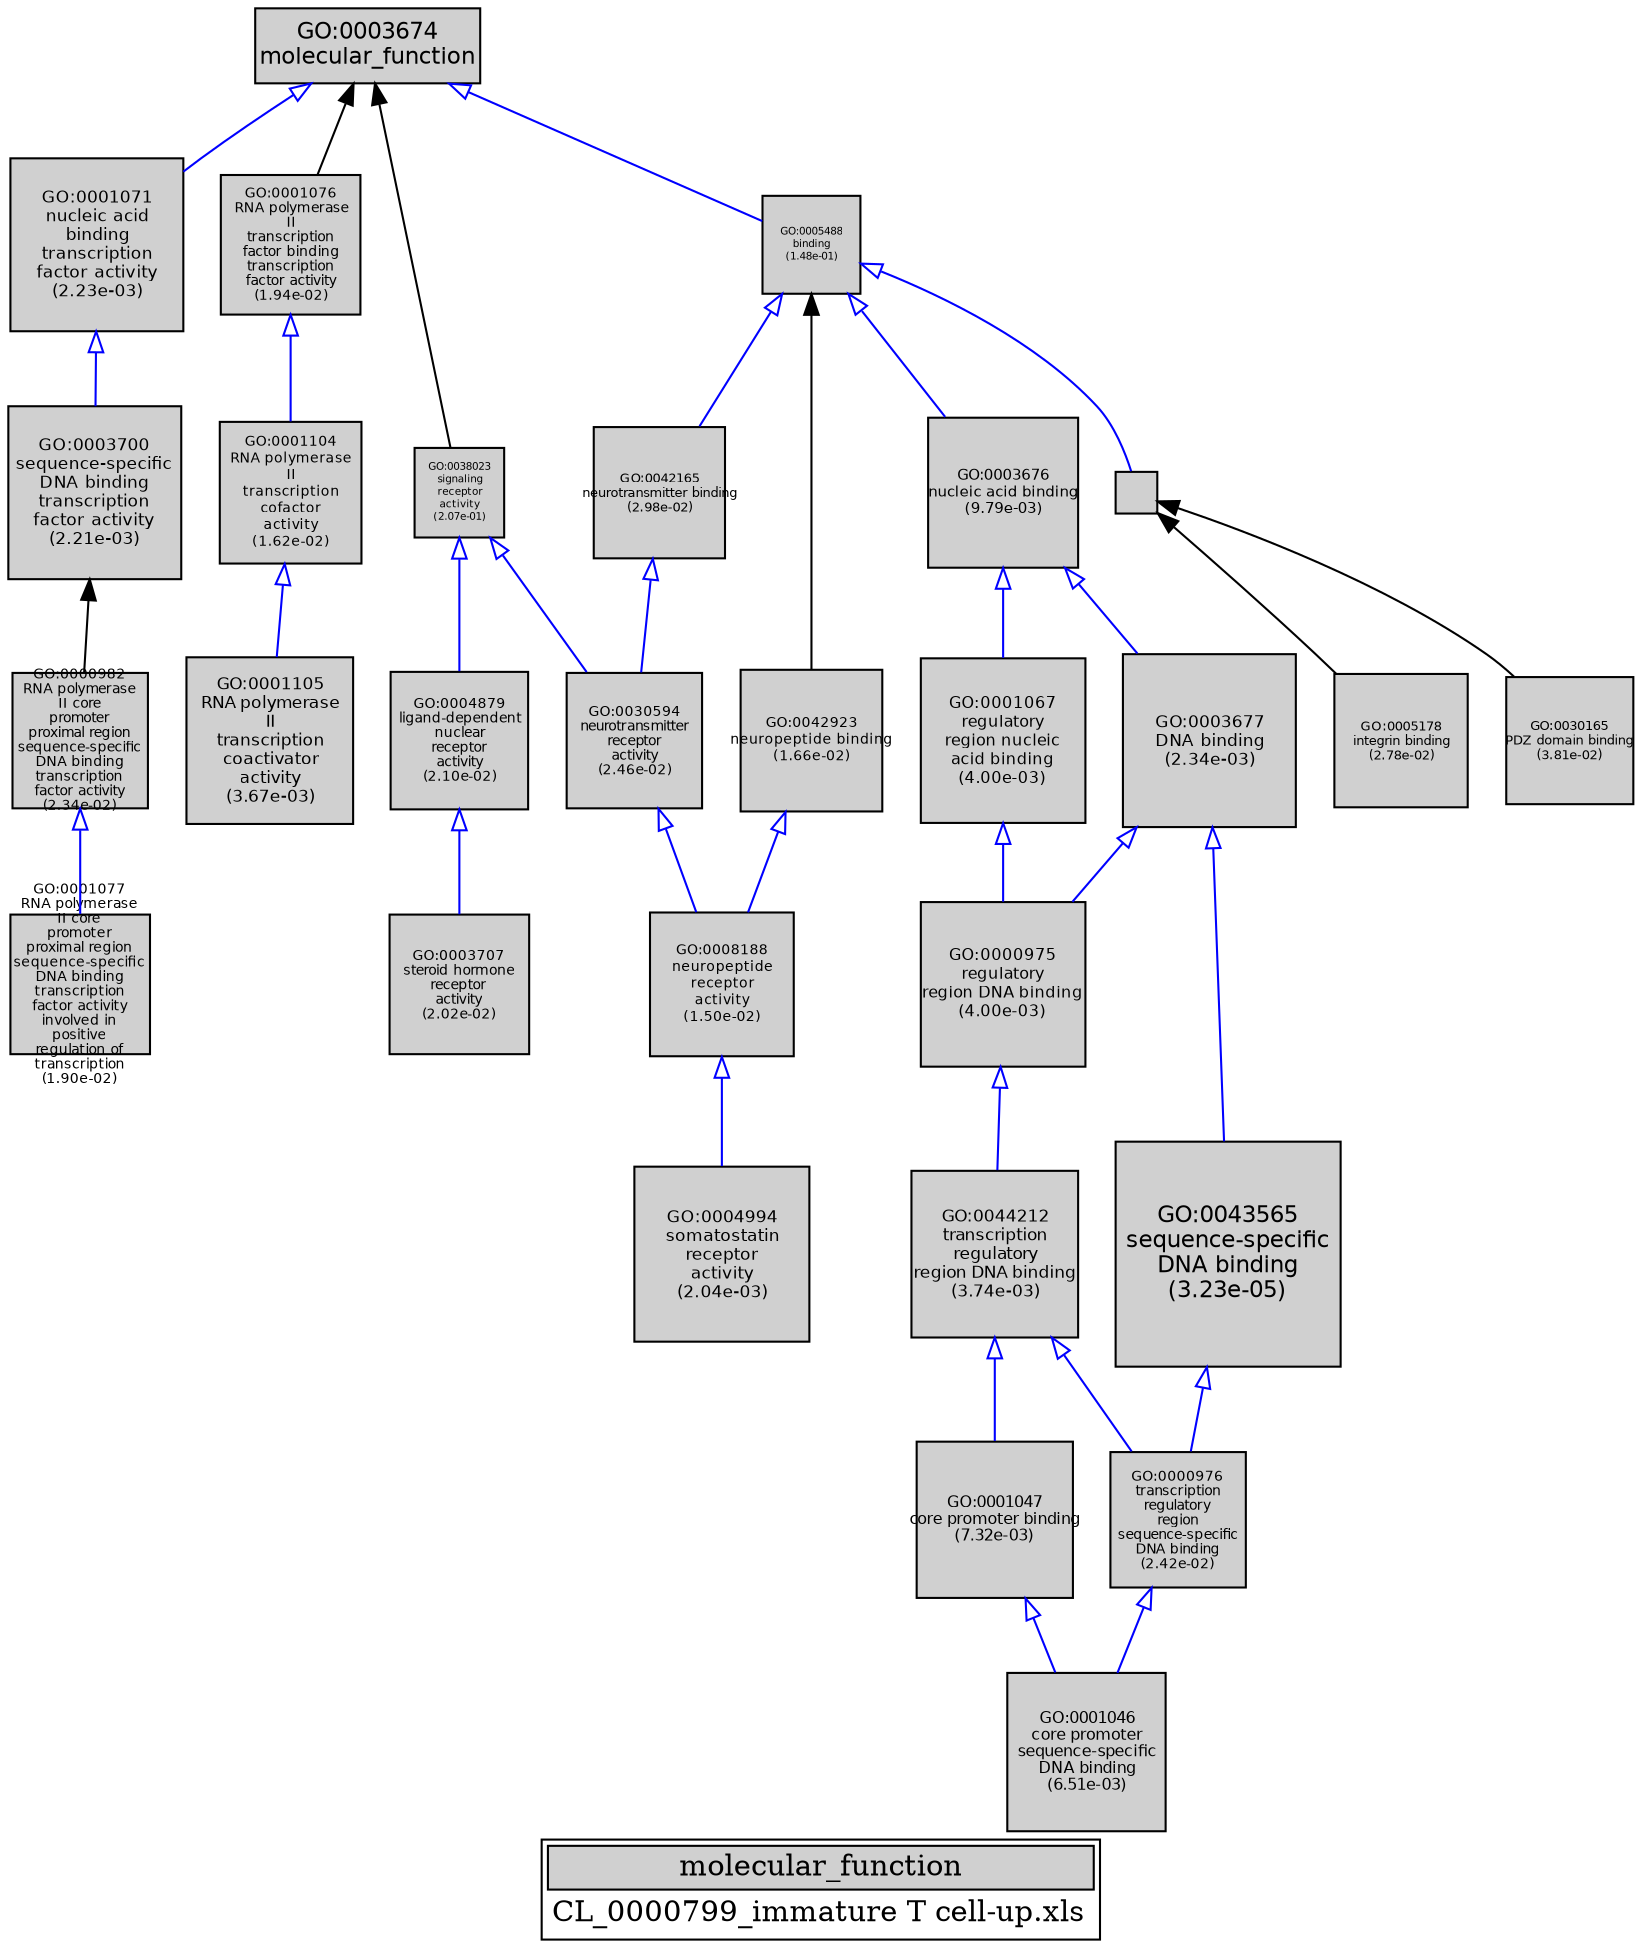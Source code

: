 digraph "molecular_function" {
graph [ bgcolor = "#FFFFFF", label = <<TABLE COLOR="black" BGCOLOR="white"><TR><TD COLSPAN="2" BGCOLOR="#D0D0D0"><FONT COLOR="black">molecular_function</FONT></TD></TR><TR><TD BORDER="0">CL_0000799_immature T cell-up.xls</TD></TR></TABLE>> ];
node [ fontname = "Helvetica" ];

subgraph "nodes" {

node [ style = "filled", fixedsize = "true", width = 1, shape = "box", fontsize = 9, fillcolor = "#D0D0D0", fontcolor = "black", color = "black" ];

"GO:0043565" [ URL = "#GO:0043565", label = <<TABLE BORDER="0"><TR><TD>GO:0043565<BR/>sequence-specific<BR/>DNA binding<BR/>(3.23e-05)</TD></TR></TABLE>>, width = 1.5, shape = "box", fontsize = 10.8, height = 1.5 ];
"GO:0003674" [ URL = "#GO:0003674", label = <<TABLE BORDER="0"><TR><TD>GO:0003674<BR/>molecular_function</TD></TR></TABLE>>, width = 1.5, shape = "box", fontsize = 10.8 ];
"GO:0001104" [ URL = "#GO:0001104", label = <<TABLE BORDER="0"><TR><TD>GO:0001104<BR/>RNA polymerase<BR/>II<BR/>transcription<BR/>cofactor<BR/>activity<BR/>(1.62e-02)</TD></TR></TABLE>>, width = 0.950282191069, shape = "box", fontsize = 6.8420317757, height = 0.950282191069 ];
"GO:0030594" [ URL = "#GO:0030594", label = <<TABLE BORDER="0"><TR><TD>GO:0030594<BR/>neurotransmitter<BR/>receptor<BR/>activity<BR/>(2.46e-02)</TD></TR></TABLE>>, width = 0.901328923058, shape = "box", fontsize = 6.48956824602, height = 0.901328923058 ];
"GO:0001071" [ URL = "#GO:0001071", label = <<TABLE BORDER="0"><TR><TD>GO:0001071<BR/>nucleic acid<BR/>binding<BR/>transcription<BR/>factor activity<BR/>(2.23e-03)</TD></TR></TABLE>>, width = 1.15461176855, shape = "box", fontsize = 8.31320473357, height = 1.15461176855 ];
"GO:0030165" [ URL = "#GO:0030165", label = <<TABLE BORDER="0"><TR><TD>GO:0030165<BR/>PDZ domain binding<BR/>(3.81e-02)</TD></TR></TABLE>>, width = 0.847158960196, shape = "box", fontsize = 6.09954451341, height = 0.847158960196 ];
"GO:0004879" [ URL = "#GO:0004879", label = <<TABLE BORDER="0"><TR><TD>GO:0004879<BR/>ligand-dependent<BR/>nuclear<BR/>receptor<BR/>activity<BR/>(2.10e-02)</TD></TR></TABLE>>, width = 0.920131943604, shape = "box", fontsize = 6.62494999395, height = 0.920131943604 ];
"GO:0003676" [ URL = "#GO:0003676", label = <<TABLE BORDER="0"><TR><TD>GO:0003676<BR/>nucleic acid binding<BR/>(9.79e-03)</TD></TR></TABLE>>, width = 1.0060515018, shape = "box", fontsize = 7.24357081295, height = 1.0060515018 ];
"GO:0000975" [ URL = "#GO:0000975", label = <<TABLE BORDER="0"><TR><TD>GO:0000975<BR/>regulatory<BR/>region DNA binding<BR/>(4.00e-03)</TD></TR></TABLE>>, width = 1.09834029812, shape = "box", fontsize = 7.90805014648, height = 1.09834029812 ];
"GO:0000976" [ URL = "#GO:0000976", label = <<TABLE BORDER="0"><TR><TD>GO:0000976<BR/>transcription<BR/>regulatory<BR/>region<BR/>sequence-specific<BR/>DNA binding<BR/>(2.42e-02)</TD></TR></TABLE>>, width = 0.903292709765, shape = "box", fontsize = 6.50370751031, height = 0.903292709765 ];
"GO:0001076" [ URL = "#GO:0001076", label = <<TABLE BORDER="0"><TR><TD>GO:0001076<BR/>RNA polymerase<BR/>II<BR/>transcription<BR/>factor binding<BR/>transcription<BR/>factor activity<BR/>(1.94e-02)</TD></TR></TABLE>>, width = 0.92942722827, shape = "box", fontsize = 6.69187604355, height = 0.92942722827 ];
"GO:0000982" [ URL = "#GO:0000982", label = <<TABLE BORDER="0"><TR><TD>GO:0000982<BR/>RNA polymerase<BR/>II core<BR/>promoter<BR/>proximal region<BR/>sequence-specific<BR/>DNA binding<BR/>transcription<BR/>factor activity<BR/>(2.34e-02)</TD></TR></TABLE>>, width = 0.907308165293, shape = "box", fontsize = 6.53261879011, height = 0.907308165293 ];
"GO:0004994" [ URL = "#GO:0004994", label = <<TABLE BORDER="0"><TR><TD>GO:0004994<BR/>somatostatin<BR/>receptor<BR/>activity<BR/>(2.04e-03)</TD></TR></TABLE>>, width = 1.16284553407, shape = "box", fontsize = 8.37248784533, height = 1.16284553407 ];
"GO:0001047" [ URL = "#GO:0001047", label = <<TABLE BORDER="0"><TR><TD>GO:0001047<BR/>core promoter binding<BR/>(7.32e-03)</TD></TR></TABLE>>, width = 1.0369206018, shape = "box", fontsize = 7.46582833298, height = 1.0369206018 ];
"GO:0001105" [ URL = "#GO:0001105", label = <<TABLE BORDER="0"><TR><TD>GO:0001105<BR/>RNA polymerase<BR/>II<BR/>transcription<BR/>coactivator<BR/>activity<BR/>(3.67e-03)</TD></TR></TABLE>>, width = 1.10680935388, shape = "box", fontsize = 7.96902734797, height = 1.10680935388 ];
"GO:0005515" [ URL = "#GO:0005515", label = "", width = 0.275024945463, shape = "box", height = 0.275024945463 ];
"GO:0003707" [ URL = "#GO:0003707", label = <<TABLE BORDER="0"><TR><TD>GO:0003707<BR/>steroid hormone<BR/>receptor<BR/>activity<BR/>(2.02e-02)</TD></TR></TABLE>>, width = 0.924697487935, shape = "box", fontsize = 6.65782191313, height = 0.924697487935 ];
"GO:0005178" [ URL = "#GO:0005178", label = <<TABLE BORDER="0"><TR><TD>GO:0005178<BR/>integrin binding<BR/>(2.78e-02)</TD></TR></TABLE>>, width = 0.88656229178, shape = "box", fontsize = 6.38324850082, height = 0.88656229178 ];
"GO:0038023" [ URL = "#GO:0038023", label = <<TABLE BORDER="0"><TR><TD>GO:0038023<BR/>signaling<BR/>receptor<BR/>activity<BR/>(2.07e-01)</TD></TR></TABLE>>, width = 0.592183919373, shape = "box", fontsize = 5.0, height = 0.592183919373 ];
"GO:0042165" [ URL = "#GO:0042165", label = <<TABLE BORDER="0"><TR><TD>GO:0042165<BR/>neurotransmitter binding<BR/>(2.98e-02)</TD></TR></TABLE>>, width = 0.878078442174, shape = "box", fontsize = 6.32216478365, height = 0.878078442174 ];
"GO:0005488" [ URL = "#GO:0005488", label = <<TABLE BORDER="0"><TR><TD>GO:0005488<BR/>binding<BR/>(1.48e-01)</TD></TR></TABLE>>, width = 0.65081010538, shape = "box", fontsize = 5.0, height = 0.65081010538 ];
"GO:0001077" [ URL = "#GO:0001077", label = <<TABLE BORDER="0"><TR><TD>GO:0001077<BR/>RNA polymerase<BR/>II core<BR/>promoter<BR/>proximal region<BR/>sequence-specific<BR/>DNA binding<BR/>transcription<BR/>factor activity<BR/>involved in<BR/>positive<BR/>regulation of<BR/>transcription<BR/>(1.90e-02)</TD></TR></TABLE>>, width = 0.931857767872, shape = "box", fontsize = 6.70937592868, height = 0.931857767872 ];
"GO:0003677" [ URL = "#GO:0003677", label = <<TABLE BORDER="0"><TR><TD>GO:0003677<BR/>DNA binding<BR/>(2.34e-03)</TD></TR></TABLE>>, width = 1.1497682697, shape = "box", fontsize = 8.27833154185, height = 1.1497682697 ];
"GO:0042923" [ URL = "#GO:0042923", label = <<TABLE BORDER="0"><TR><TD>GO:0042923<BR/>neuropeptide binding<BR/>(1.66e-02)</TD></TR></TABLE>>, width = 0.947482966432, shape = "box", fontsize = 6.82187735831, height = 0.947482966432 ];
"GO:0001067" [ URL = "#GO:0001067", label = <<TABLE BORDER="0"><TR><TD>GO:0001067<BR/>regulatory<BR/>region nucleic<BR/>acid binding<BR/>(4.00e-03)</TD></TR></TABLE>>, width = 1.09834029812, shape = "box", fontsize = 7.90805014648, height = 1.09834029812 ];
"GO:0044212" [ URL = "#GO:0044212", label = <<TABLE BORDER="0"><TR><TD>GO:0044212<BR/>transcription<BR/>regulatory<BR/>region DNA binding<BR/>(3.74e-03)</TD></TR></TABLE>>, width = 1.10471197223, shape = "box", fontsize = 7.95392620004, height = 1.10471197223 ];
"GO:0001046" [ URL = "#GO:0001046", label = <<TABLE BORDER="0"><TR><TD>GO:0001046<BR/>core promoter<BR/>sequence-specific<BR/>DNA binding<BR/>(6.51e-03)</TD></TR></TABLE>>, width = 1.04911659011, shape = "box", fontsize = 7.55363944882, height = 1.04911659011 ];
"GO:0003700" [ URL = "#GO:0003700", label = <<TABLE BORDER="0"><TR><TD>GO:0003700<BR/>sequence-specific<BR/>DNA binding<BR/>transcription<BR/>factor activity<BR/>(2.21e-03)</TD></TR></TABLE>>, width = 1.15534871598, shape = "box", fontsize = 8.31851075503, height = 1.15534871598 ];
"GO:0008188" [ URL = "#GO:0008188", label = <<TABLE BORDER="0"><TR><TD>GO:0008188<BR/>neuropeptide<BR/>receptor<BR/>activity<BR/>(1.50e-02)</TD></TR></TABLE>>, width = 0.959069531022, shape = "box", fontsize = 6.90530062336, height = 0.959069531022 ];
}
subgraph "edges" {


edge [ dir = "back", weight = 1 ];
subgraph "regulates" {


edge [ color = "cyan", arrowtail = "none" ];
subgraph "positive" {


edge [ color = "green", arrowtail = "vee" ];
}
subgraph "negative" {


edge [ color = "red", arrowtail = "tee" ];
}
}
subgraph "part_of" {


edge [ color = "purple", arrowtail = "diamond", weight = 2.5 ];
}
subgraph "is_a" {


edge [ color = "blue", arrowtail = "empty", weight = 5.0 ];
"GO:0003677" -> "GO:0043565";
"GO:0000975" -> "GO:0044212";
"GO:0001047" -> "GO:0001046";
"GO:0005488" -> "GO:0042165";
"GO:0004879" -> "GO:0003707";
"GO:0003676" -> "GO:0003677";
"GO:0038023" -> "GO:0004879";
"GO:0042165" -> "GO:0030594";
"GO:0005488" -> "GO:0005515";
"GO:0001104" -> "GO:0001105";
"GO:0001071" -> "GO:0003700";
"GO:0043565" -> "GO:0000976";
"GO:0038023" -> "GO:0030594";
"GO:0001067" -> "GO:0000975";
"GO:0003674" -> "GO:0005488";
"GO:0042923" -> "GO:0008188";
"GO:0000982" -> "GO:0001077";
"GO:0003676" -> "GO:0001067";
"GO:0000976" -> "GO:0001046";
"GO:0001076" -> "GO:0001104";
"GO:0003677" -> "GO:0000975";
"GO:0044212" -> "GO:0001047";
"GO:0003674" -> "GO:0001071";
"GO:0008188" -> "GO:0004994";
"GO:0005488" -> "GO:0003676";
"GO:0030594" -> "GO:0008188";
"GO:0044212" -> "GO:0000976";
}
"GO:0003700" -> "GO:0000982";
"GO:0005488" -> "GO:0042923";
"GO:0005515" -> "GO:0030165";
"GO:0005515" -> "GO:0005178";
"GO:0003674" -> "GO:0038023";
"GO:0003674" -> "GO:0001076";
}
}
